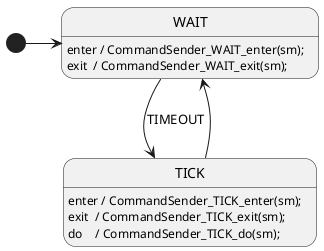 @startuml CommandSender

' //////////////////////// STATE ORGANIZATION ///////////////////////
' Note: StateSmith treats state names and events as case insensitive.
' More info: https://github.com/StateSmith/StateSmith/wiki/PlantUML

state WAIT
state TICK


' ///////////////////////// STATE HANDLERS /////////////////////////
' Syntax: https://github.com/StateSmith/StateSmith/wiki/Behaviors

[*] -> WAIT

' WAIT
WAIT: enter / CommandSender_WAIT_enter(sm);
WAIT: exit  / CommandSender_WAIT_exit(sm);
WAIT --> TICK : TIMEOUT

' TICK
TICK: enter / CommandSender_TICK_enter(sm);
TICK: exit  / CommandSender_TICK_exit(sm);
TICK: do    / CommandSender_TICK_do(sm);
TICK --> WAIT


' //////////////////////// StateSmith config ////////////////////////
' The below special comment block sets the StateSmith configuration.
' More info: https://github.com/StateSmith/StateSmith/issues/335

/'! $CONFIG : toml

[RenderConfig]
FileTop = """
    """
AutoExpandedVars = """
    SlideCarCommandType type;
    uint32_t steps;
    TimerDrvCallback timer_callback;
    """

[RenderConfig.C]
# CFileExtension = ".inc" # if you want to include sm in another file
HFileIncludes = """
    #include "TimerDrv.h"
    #include "SlideCarCommand.pb.h"
    """
CFileIncludes = """

    extern void CommandSender_WAIT_enter(CommandSender* sm);
    extern void CommandSender_WAIT_exit(CommandSender* sm);
    extern void CommandSender_TICK_enter(CommandSender* sm);
    extern void CommandSender_TICK_exit(CommandSender* sm);
    extern void CommandSender_TICK_do(CommandSender* sm);
    """
IncludeGuardLabel = "{FILENAME}_H"

# More C settings are available. See docs.

[SmRunnerSettings]
transpilerId = "C99"
'/
@enduml